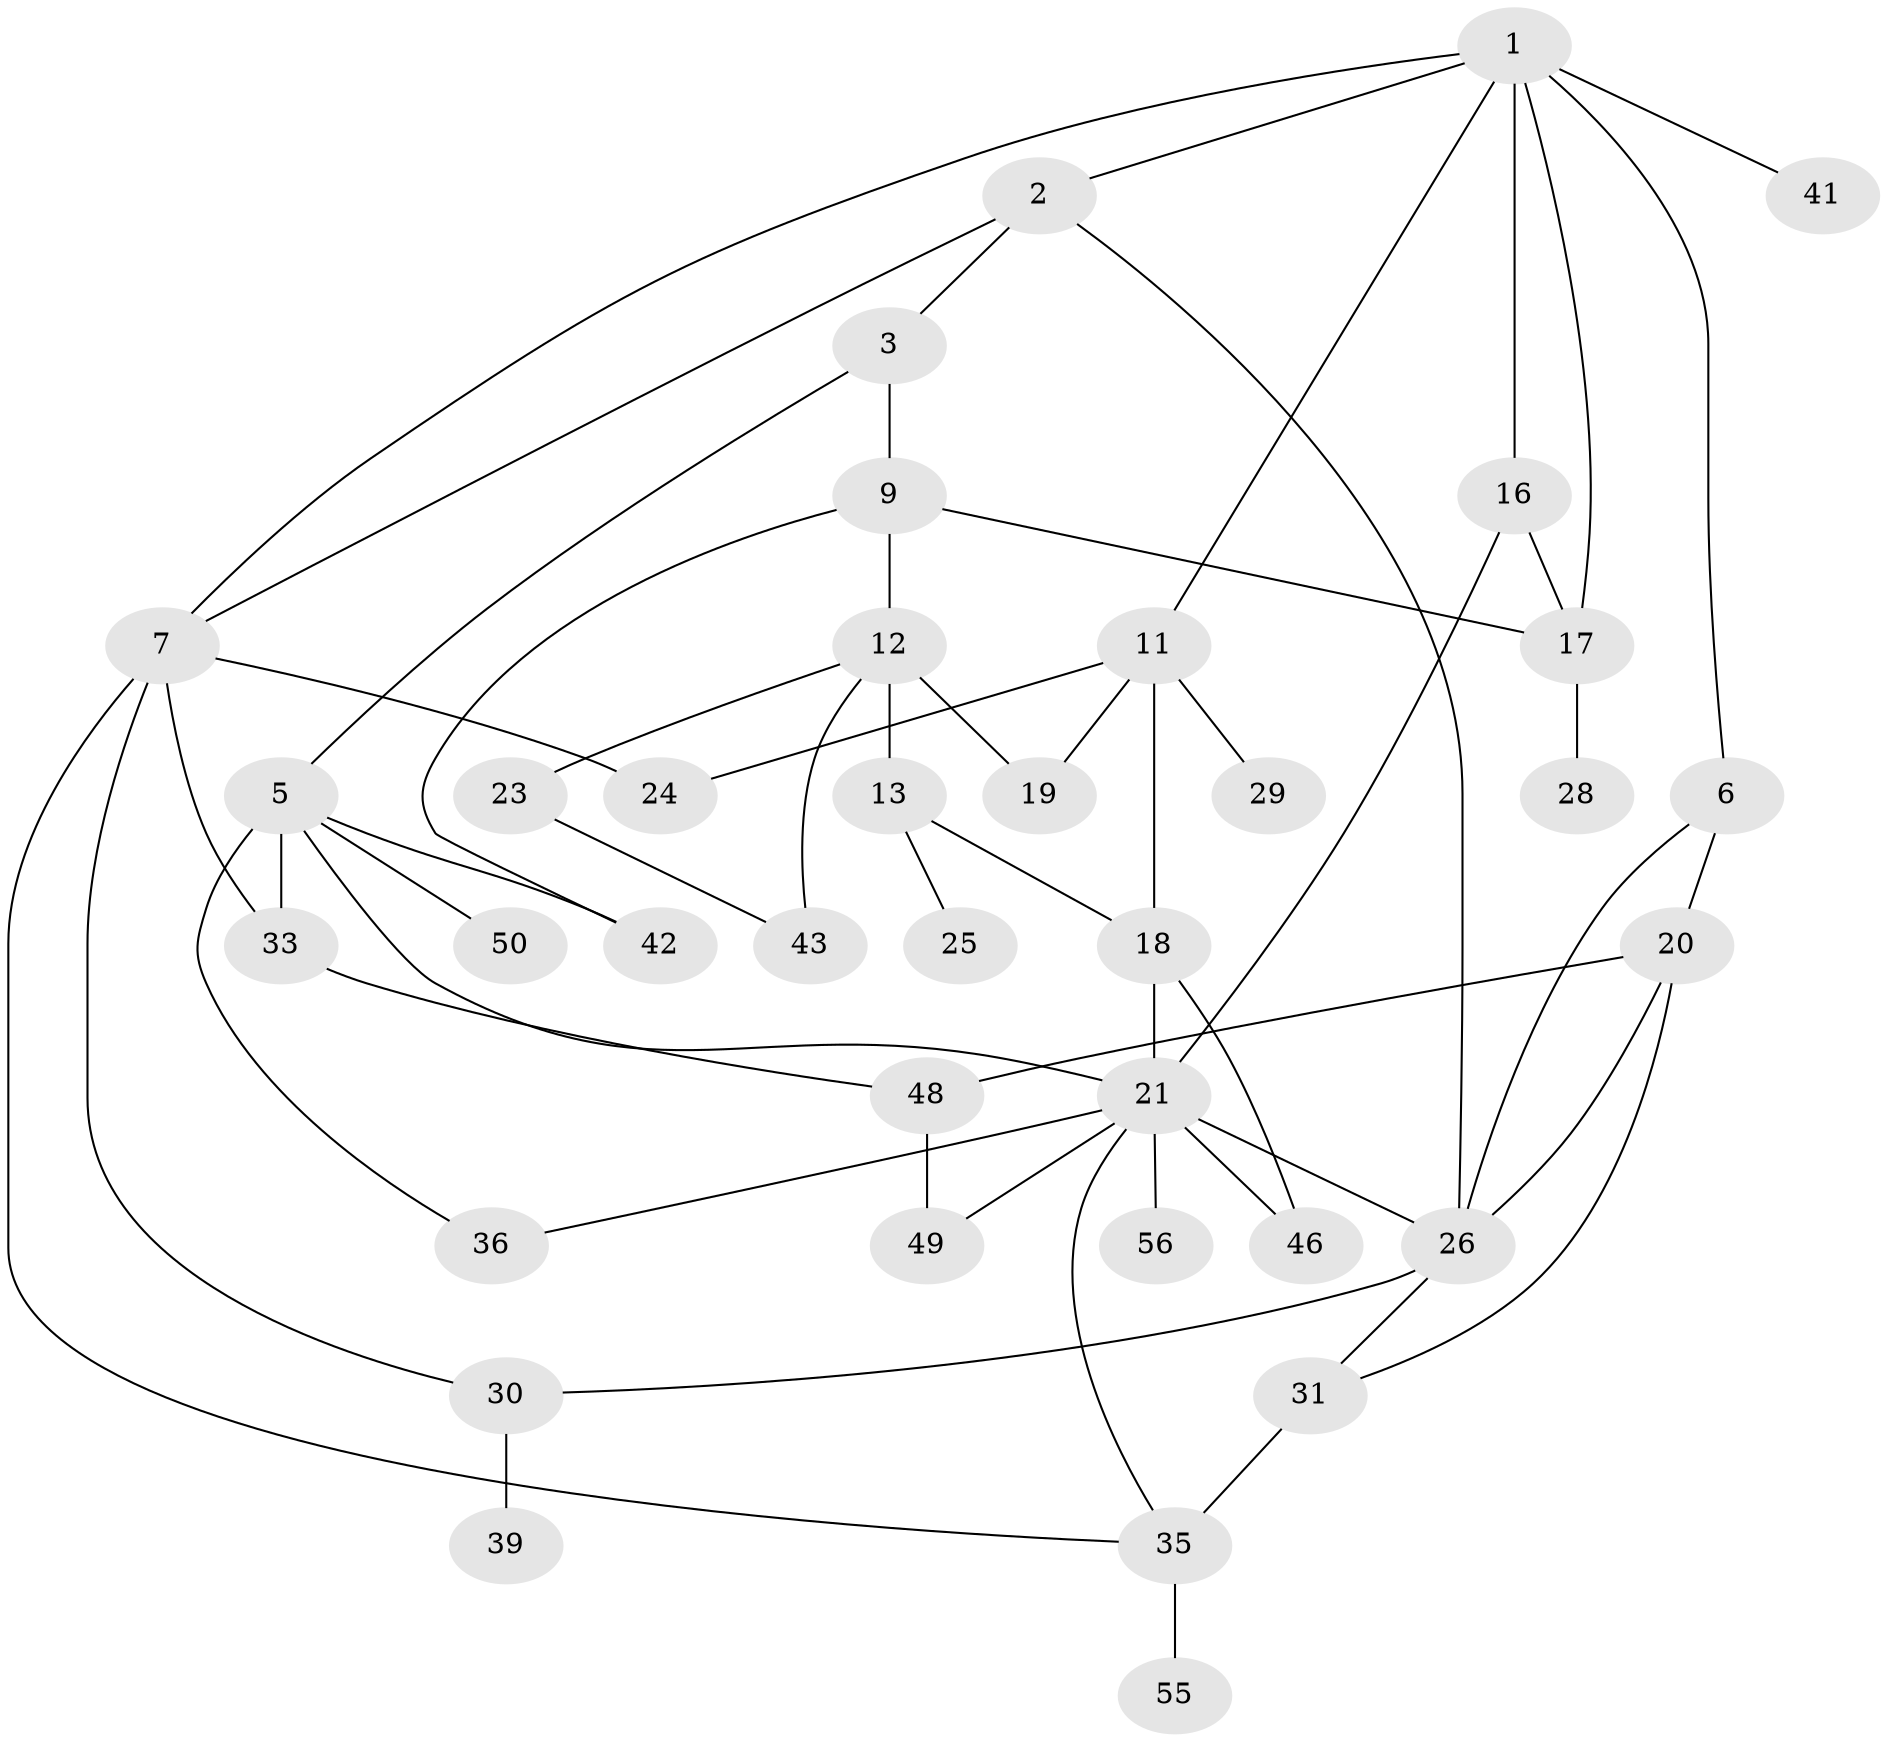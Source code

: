 // Generated by graph-tools (version 1.1) at 2025/23/03/03/25 07:23:35]
// undirected, 37 vertices, 58 edges
graph export_dot {
graph [start="1"]
  node [color=gray90,style=filled];
  1 [super="+4"];
  2 [super="+52"];
  3;
  5 [super="+32"];
  6 [super="+27"];
  7 [super="+8"];
  9 [super="+10"];
  11 [super="+14"];
  12 [super="+15"];
  13;
  16;
  17 [super="+47"];
  18 [super="+22"];
  19 [super="+44"];
  20 [super="+38"];
  21 [super="+51"];
  23 [super="+57"];
  24 [super="+54"];
  25;
  26 [super="+37"];
  28;
  29;
  30 [super="+34"];
  31;
  33 [super="+40"];
  35 [super="+45"];
  36;
  39;
  41;
  42 [super="+53"];
  43;
  46;
  48 [super="+58"];
  49;
  50;
  55;
  56;
  1 -- 2;
  1 -- 7;
  1 -- 11;
  1 -- 16;
  1 -- 41;
  1 -- 6;
  1 -- 17;
  2 -- 3;
  2 -- 26;
  2 -- 7;
  3 -- 5;
  3 -- 9;
  5 -- 42;
  5 -- 50;
  5 -- 33;
  5 -- 21;
  5 -- 36;
  6 -- 20;
  6 -- 26;
  7 -- 24;
  7 -- 33;
  7 -- 35;
  7 -- 30;
  9 -- 42;
  9 -- 12;
  9 -- 17;
  11 -- 18;
  11 -- 29;
  11 -- 24;
  11 -- 19;
  12 -- 13;
  12 -- 19 [weight=2];
  12 -- 23;
  12 -- 43;
  13 -- 25;
  13 -- 18;
  16 -- 17;
  16 -- 21;
  17 -- 28;
  18 -- 46;
  18 -- 21;
  20 -- 31;
  20 -- 48;
  20 -- 26;
  21 -- 36;
  21 -- 49;
  21 -- 46;
  21 -- 26;
  21 -- 56;
  21 -- 35;
  23 -- 43;
  26 -- 31;
  26 -- 30;
  30 -- 39;
  31 -- 35 [weight=2];
  33 -- 48;
  35 -- 55;
  48 -- 49;
}

